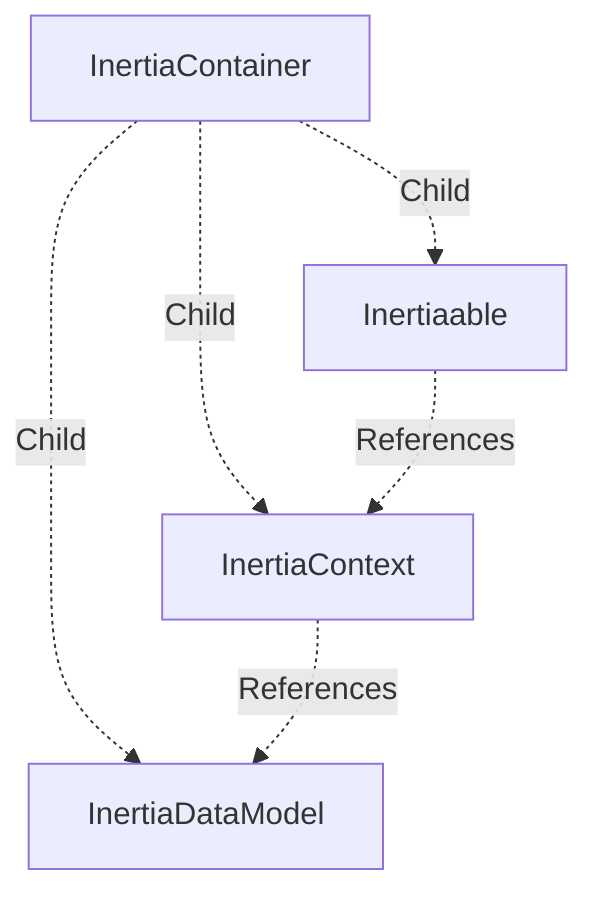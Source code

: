 %% Combined UML Component Diagrams - Dependency Diagram and View Hierarchy
graph TD
    InertiaContainer[InertiaContainer] -.->|Child| InertiaDataModel[InertiaDataModel]
    InertiaContainer[InertiaContainer] -.->|Child| InertiaContext[InertiaContext]
    InertiaContext[InertiaContext]-.->|References|InertiaDataModel[InertiaDataModel]
    InertiaContainer[InertiaContainer] -.->|Child| Inertiaable[Inertiaable]
    Inertiaable[Inertiaable]-.->|References|InertiaContext[InertiaContext]